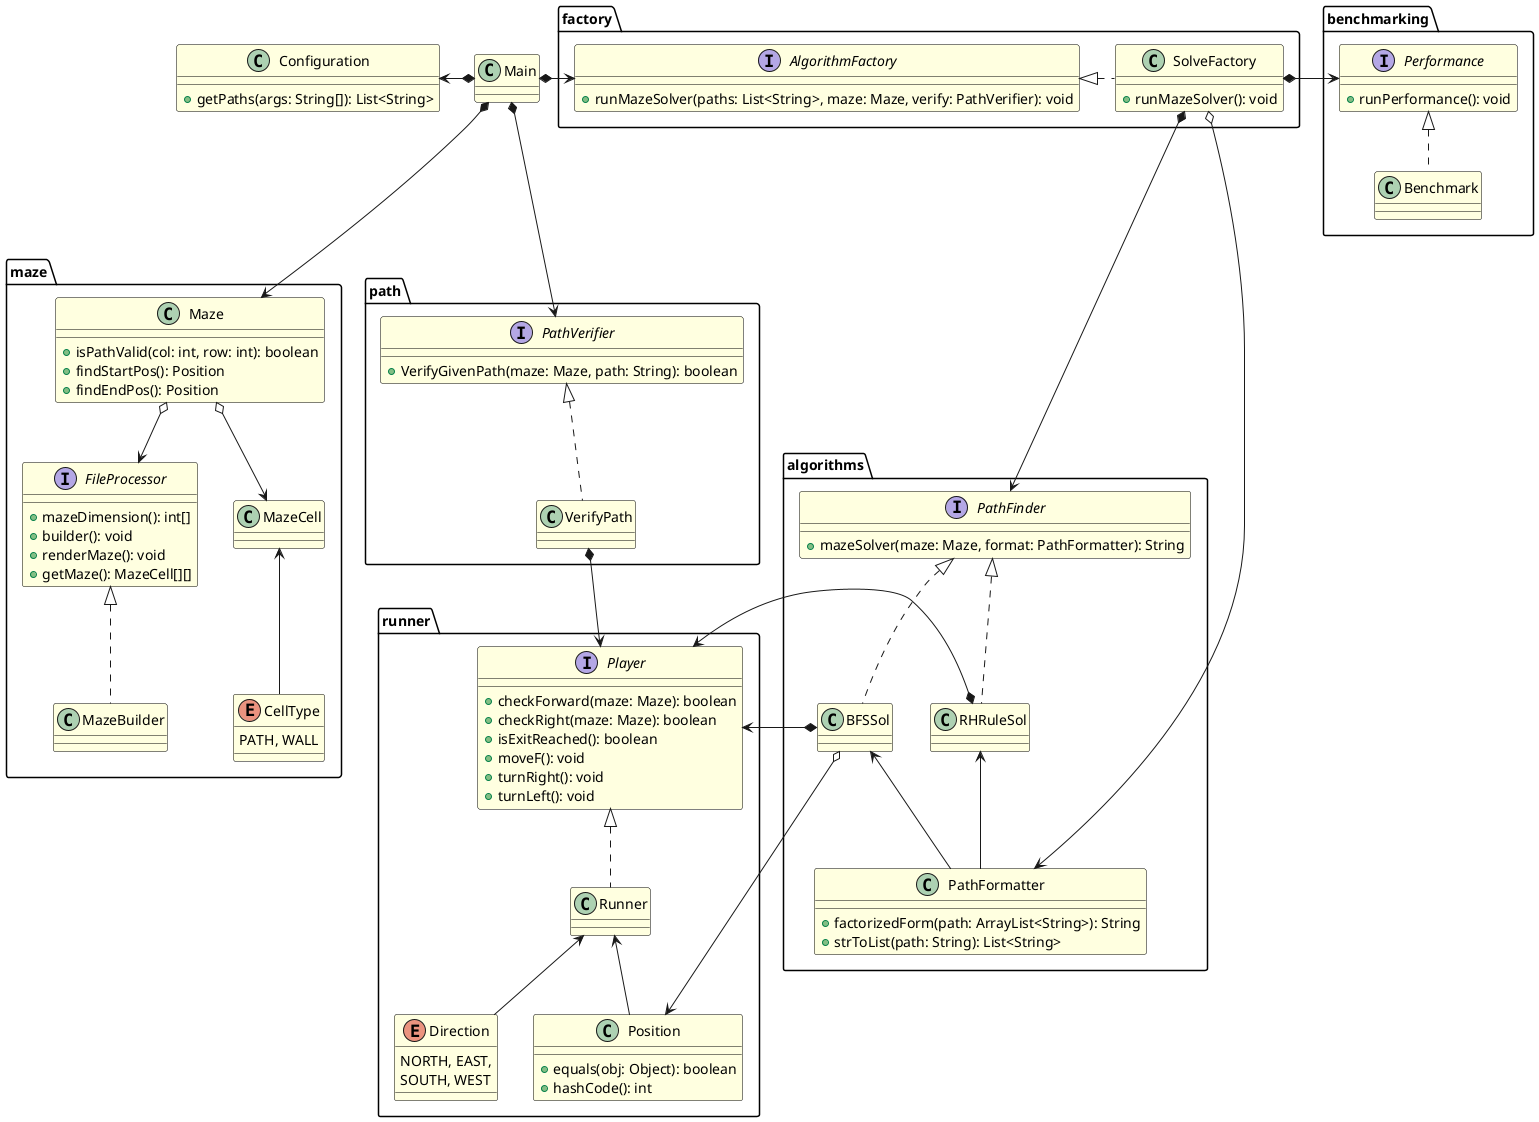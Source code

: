 @startuml MainConcepts
!define MyTheme
skinparam class {
    BackgroundColor #LightYellow
    BorderColor #000000
    FontColor #000000
}

skinparam stereotypeCBackgroundColor #LightYellow
skinparam stereotypeCBorderColor #000000
skinparam stereotypeCFontColor #000000


package algorithms{
    class RHRuleSol
    class BFSSol

    interface PathFinder{
        + mazeSolver(maze: Maze, format: PathFormatter): String 
    }

    class PathFormatter {
        + factorizedForm(path: ArrayList<String>): String
        + strToList(path: String): List<String>
    }
}

package benchmarking{
    class Benchmark{
        
    }
    interface Performance {
        + runPerformance(): void
    }
}

package factory{
    interface AlgorithmFactory{
        + runMazeSolver(paths: List<String>, maze: Maze, verify: PathVerifier): void
    }
    class SolveFactory{
        + runMazeSolver(): void
    }
}

package maze{
    enum CellType{
        PATH, WALL
    }
    interface FileProcessor{
        + mazeDimension(): int[]
        + builder(): void
        + renderMaze(): void
        + getMaze(): MazeCell[][]
    }
    class Maze{
        + isPathValid(col: int, row: int): boolean
        + findStartPos(): Position
        + findEndPos(): Position
    }
    class MazeBuilder

    class MazeCell
}

package runner{
    enum Direction{
        NORTH, EAST,
        SOUTH, WEST
    }
    interface Player{
        + checkForward(maze: Maze): boolean
        + checkRight(maze: Maze): boolean
        + isExitReached(): boolean
        + moveF(): void
        + turnRight(): void
        + turnLeft(): void
    }
    class Position{
        + equals(obj: Object): boolean
        + hashCode(): int
    }
    class Runner
}

package path {
    class VerifyPath

    interface PathVerifier{
        + VerifyGivenPath(maze: Maze, path: String): boolean
    }

}

class Configuration{
    + getPaths(args: String[]): List<String>
}

class Main

' algorithms:
PathFinder <|.. RHRuleSol
PathFinder <|.. BFSSol
PathFormatter -up-> BFSSol
PathFormatter -up-> RHRuleSol

' maze:
FileProcessor <|.. MazeBuilder
FileProcessor <-up-o Maze
Maze o--> MazeCell
MazeCell <-- CellType

' runner:
Player <|.. Runner
Runner <-- Direction
Runner <-- Position

' path:
PathVerifier <|.. VerifyPath

' factory:
SolveFactory ..left..|> AlgorithmFactory

' benchmarking:
Benchmark .up.|> Performance

Main *-left-> AlgorithmFactory
Main *--down-> PathVerifier
Main *-left-> Configuration
Main *---> Maze

SolveFactory *--right--> Performance
SolveFactory *--> PathFinder
SolveFactory o--> PathFormatter

VerifyPath *--> Player

RHRuleSol *-left-> Player
BFSSol *--left--> Player
BFSSol o--right--> Position
@enduml